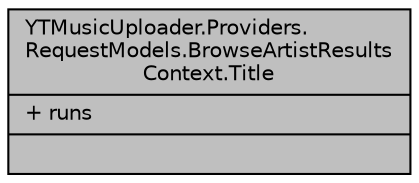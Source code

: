 digraph "YTMusicUploader.Providers.RequestModels.BrowseArtistResultsContext.Title"
{
 // LATEX_PDF_SIZE
  edge [fontname="Helvetica",fontsize="10",labelfontname="Helvetica",labelfontsize="10"];
  node [fontname="Helvetica",fontsize="10",shape=record];
  Node1 [label="{YTMusicUploader.Providers.\lRequestModels.BrowseArtistResults\lContext.Title\n|+ runs\l|}",height=0.2,width=0.4,color="black", fillcolor="grey75", style="filled", fontcolor="black",tooltip=" "];
}
